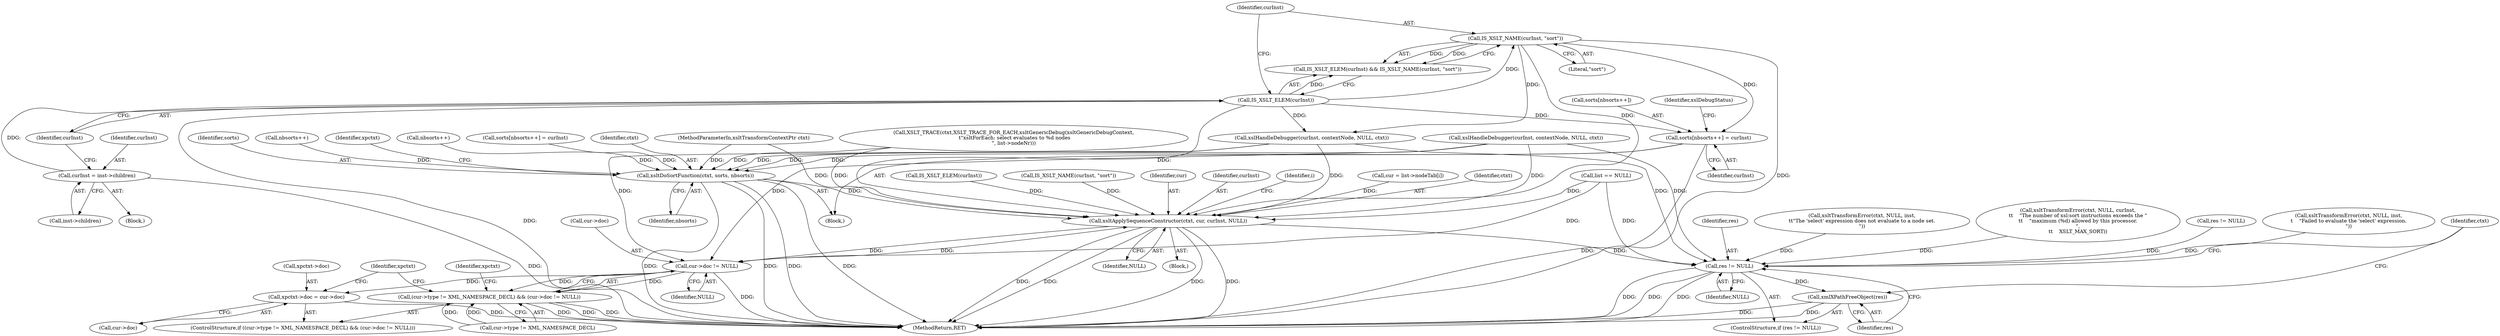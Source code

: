digraph "0_Chrome_96dbafe288dbe2f0cc45fa3c39daf6d0c37acbab_40@array" {
"1000333" [label="(Call,sorts[nbsorts++] = curInst)"];
"1000324" [label="(Call,IS_XSLT_NAME(curInst, \"sort\"))"];
"1000322" [label="(Call,IS_XSLT_ELEM(curInst))"];
"1000315" [label="(Call,curInst = inst->children)"];
"1000395" [label="(Call,xsltDoSortFunction(ctxt, sorts, nbsorts))"];
"1000456" [label="(Call,xsltApplySequenceConstructor(ctxt, cur, curInst, NULL))"];
"1000437" [label="(Call,cur->doc != NULL)"];
"1000431" [label="(Call,(cur->type != XML_NAMESPACE_DECL) && (cur->doc != NULL))"];
"1000442" [label="(Call,xpctxt->doc = cur->doc)"];
"1000464" [label="(Call,res != NULL)"];
"1000467" [label="(Call,xmlXPathFreeObject(res))"];
"1000327" [label="(Block,)"];
"1000396" [label="(Identifier,ctxt)"];
"1000334" [label="(Call,sorts[nbsorts++])"];
"1000336" [label="(Call,nbsorts++)"];
"1000438" [label="(Call,cur->doc)"];
"1000465" [label="(Identifier,res)"];
"1000321" [label="(Call,IS_XSLT_ELEM(curInst) && IS_XSLT_NAME(curInst, \"sort\"))"];
"1000457" [label="(Identifier,ctxt)"];
"1000468" [label="(Identifier,res)"];
"1000323" [label="(Identifier,curInst)"];
"1000315" [label="(Call,curInst = inst->children)"];
"1000110" [label="(MethodParameterIn,xsltTransformContextPtr ctxt)"];
"1000417" [label="(Block,)"];
"1000316" [label="(Identifier,curInst)"];
"1000504" [label="(MethodReturn,RET)"];
"1000443" [label="(Call,xpctxt->doc)"];
"1000265" [label="(Call,xsltTransformError(ctxt, NULL, inst,\n\t\t\"The 'select' expression does not evaluate to a node set.\n\"))"];
"1000375" [label="(Call,sorts[nbsorts++] = curInst)"];
"1000325" [label="(Identifier,curInst)"];
"1000466" [label="(Identifier,NULL)"];
"1000395" [label="(Call,xsltDoSortFunction(ctxt, sorts, nbsorts))"];
"1000456" [label="(Call,xsltApplySequenceConstructor(ctxt, cur, curInst, NULL))"];
"1000301" [label="(Call,XSLT_TRACE(ctxt,XSLT_TRACE_FOR_EACH,xsltGenericDebug(xsltGenericDebugContext,\n \t\"xsltForEach: select evaluates to %d nodes\n\", list->nodeNr)))"];
"1000464" [label="(Call,res != NULL)"];
"1000467" [label="(Call,xmlXPathFreeObject(res))"];
"1000317" [label="(Call,inst->children)"];
"1000397" [label="(Identifier,sorts)"];
"1000355" [label="(Call,IS_XSLT_ELEM(curInst))"];
"1000357" [label="(Call,IS_XSLT_NAME(curInst, \"sort\"))"];
"1000471" [label="(Identifier,ctxt)"];
"1000458" [label="(Identifier,cur)"];
"1000378" [label="(Call,nbsorts++)"];
"1000442" [label="(Call,xpctxt->doc = cur->doc)"];
"1000401" [label="(Identifier,xpctxt)"];
"1000366" [label="(Call,xsltTransformError(ctxt, NULL, curInst,\n\t\t    \"The number of xsl:sort instructions exceeds the \"\n\t\t    \"maximum (%d) allowed by this processor.\n\",\n\t\t    XSLT_MAX_SORT))"];
"1000431" [label="(Call,(cur->type != XML_NAMESPACE_DECL) && (cur->doc != NULL))"];
"1000326" [label="(Literal,\"sort\")"];
"1000324" [label="(Call,IS_XSLT_NAME(curInst, \"sort\"))"];
"1000398" [label="(Identifier,nbsorts)"];
"1000292" [label="(Call,list == NULL)"];
"1000341" [label="(Identifier,xslDebugStatus)"];
"1000333" [label="(Call,sorts[nbsorts++] = curInst)"];
"1000437" [label="(Call,cur->doc != NULL)"];
"1000463" [label="(ControlStructure,if (res != NULL))"];
"1000248" [label="(Call,res != NULL)"];
"1000430" [label="(ControlStructure,if ((cur->type != XML_NAMESPACE_DECL) && (cur->doc != NULL)))"];
"1000114" [label="(Block,)"];
"1000322" [label="(Call,IS_XSLT_ELEM(curInst))"];
"1000444" [label="(Identifier,xpctxt)"];
"1000460" [label="(Identifier,NULL)"];
"1000279" [label="(Call,xsltTransformError(ctxt, NULL, inst,\n\t    \"Failed to evaluate the 'select' expression.\n\"))"];
"1000459" [label="(Identifier,curInst)"];
"1000338" [label="(Identifier,curInst)"];
"1000343" [label="(Call,xslHandleDebugger(curInst, contextNode, NULL, ctxt))"];
"1000432" [label="(Call,cur->type != XML_NAMESPACE_DECL)"];
"1000451" [label="(Identifier,xpctxt)"];
"1000416" [label="(Identifier,i)"];
"1000385" [label="(Call,xslHandleDebugger(curInst, contextNode, NULL, ctxt))"];
"1000418" [label="(Call,cur = list->nodeTab[i])"];
"1000446" [label="(Call,cur->doc)"];
"1000441" [label="(Identifier,NULL)"];
"1000333" -> "1000327"  [label="AST: "];
"1000333" -> "1000338"  [label="CFG: "];
"1000334" -> "1000333"  [label="AST: "];
"1000338" -> "1000333"  [label="AST: "];
"1000341" -> "1000333"  [label="CFG: "];
"1000333" -> "1000504"  [label="DDG: "];
"1000324" -> "1000333"  [label="DDG: "];
"1000322" -> "1000333"  [label="DDG: "];
"1000333" -> "1000395"  [label="DDG: "];
"1000324" -> "1000321"  [label="AST: "];
"1000324" -> "1000326"  [label="CFG: "];
"1000325" -> "1000324"  [label="AST: "];
"1000326" -> "1000324"  [label="AST: "];
"1000321" -> "1000324"  [label="CFG: "];
"1000324" -> "1000504"  [label="DDG: "];
"1000324" -> "1000321"  [label="DDG: "];
"1000324" -> "1000321"  [label="DDG: "];
"1000322" -> "1000324"  [label="DDG: "];
"1000324" -> "1000343"  [label="DDG: "];
"1000324" -> "1000456"  [label="DDG: "];
"1000322" -> "1000321"  [label="AST: "];
"1000322" -> "1000323"  [label="CFG: "];
"1000323" -> "1000322"  [label="AST: "];
"1000325" -> "1000322"  [label="CFG: "];
"1000321" -> "1000322"  [label="CFG: "];
"1000322" -> "1000504"  [label="DDG: "];
"1000322" -> "1000321"  [label="DDG: "];
"1000315" -> "1000322"  [label="DDG: "];
"1000322" -> "1000343"  [label="DDG: "];
"1000322" -> "1000456"  [label="DDG: "];
"1000315" -> "1000114"  [label="AST: "];
"1000315" -> "1000317"  [label="CFG: "];
"1000316" -> "1000315"  [label="AST: "];
"1000317" -> "1000315"  [label="AST: "];
"1000323" -> "1000315"  [label="CFG: "];
"1000315" -> "1000504"  [label="DDG: "];
"1000395" -> "1000327"  [label="AST: "];
"1000395" -> "1000398"  [label="CFG: "];
"1000396" -> "1000395"  [label="AST: "];
"1000397" -> "1000395"  [label="AST: "];
"1000398" -> "1000395"  [label="AST: "];
"1000401" -> "1000395"  [label="CFG: "];
"1000395" -> "1000504"  [label="DDG: "];
"1000395" -> "1000504"  [label="DDG: "];
"1000395" -> "1000504"  [label="DDG: "];
"1000395" -> "1000504"  [label="DDG: "];
"1000385" -> "1000395"  [label="DDG: "];
"1000343" -> "1000395"  [label="DDG: "];
"1000301" -> "1000395"  [label="DDG: "];
"1000110" -> "1000395"  [label="DDG: "];
"1000375" -> "1000395"  [label="DDG: "];
"1000378" -> "1000395"  [label="DDG: "];
"1000336" -> "1000395"  [label="DDG: "];
"1000395" -> "1000456"  [label="DDG: "];
"1000456" -> "1000417"  [label="AST: "];
"1000456" -> "1000460"  [label="CFG: "];
"1000457" -> "1000456"  [label="AST: "];
"1000458" -> "1000456"  [label="AST: "];
"1000459" -> "1000456"  [label="AST: "];
"1000460" -> "1000456"  [label="AST: "];
"1000416" -> "1000456"  [label="CFG: "];
"1000456" -> "1000504"  [label="DDG: "];
"1000456" -> "1000504"  [label="DDG: "];
"1000456" -> "1000504"  [label="DDG: "];
"1000456" -> "1000504"  [label="DDG: "];
"1000456" -> "1000437"  [label="DDG: "];
"1000301" -> "1000456"  [label="DDG: "];
"1000110" -> "1000456"  [label="DDG: "];
"1000418" -> "1000456"  [label="DDG: "];
"1000355" -> "1000456"  [label="DDG: "];
"1000357" -> "1000456"  [label="DDG: "];
"1000292" -> "1000456"  [label="DDG: "];
"1000385" -> "1000456"  [label="DDG: "];
"1000437" -> "1000456"  [label="DDG: "];
"1000343" -> "1000456"  [label="DDG: "];
"1000456" -> "1000464"  [label="DDG: "];
"1000437" -> "1000431"  [label="AST: "];
"1000437" -> "1000441"  [label="CFG: "];
"1000438" -> "1000437"  [label="AST: "];
"1000441" -> "1000437"  [label="AST: "];
"1000431" -> "1000437"  [label="CFG: "];
"1000437" -> "1000504"  [label="DDG: "];
"1000437" -> "1000431"  [label="DDG: "];
"1000437" -> "1000431"  [label="DDG: "];
"1000292" -> "1000437"  [label="DDG: "];
"1000385" -> "1000437"  [label="DDG: "];
"1000343" -> "1000437"  [label="DDG: "];
"1000437" -> "1000442"  [label="DDG: "];
"1000431" -> "1000430"  [label="AST: "];
"1000431" -> "1000432"  [label="CFG: "];
"1000432" -> "1000431"  [label="AST: "];
"1000444" -> "1000431"  [label="CFG: "];
"1000451" -> "1000431"  [label="CFG: "];
"1000431" -> "1000504"  [label="DDG: "];
"1000431" -> "1000504"  [label="DDG: "];
"1000431" -> "1000504"  [label="DDG: "];
"1000432" -> "1000431"  [label="DDG: "];
"1000432" -> "1000431"  [label="DDG: "];
"1000442" -> "1000430"  [label="AST: "];
"1000442" -> "1000446"  [label="CFG: "];
"1000443" -> "1000442"  [label="AST: "];
"1000446" -> "1000442"  [label="AST: "];
"1000451" -> "1000442"  [label="CFG: "];
"1000442" -> "1000504"  [label="DDG: "];
"1000464" -> "1000463"  [label="AST: "];
"1000464" -> "1000466"  [label="CFG: "];
"1000465" -> "1000464"  [label="AST: "];
"1000466" -> "1000464"  [label="AST: "];
"1000468" -> "1000464"  [label="CFG: "];
"1000471" -> "1000464"  [label="CFG: "];
"1000464" -> "1000504"  [label="DDG: "];
"1000464" -> "1000504"  [label="DDG: "];
"1000464" -> "1000504"  [label="DDG: "];
"1000248" -> "1000464"  [label="DDG: "];
"1000292" -> "1000464"  [label="DDG: "];
"1000366" -> "1000464"  [label="DDG: "];
"1000265" -> "1000464"  [label="DDG: "];
"1000385" -> "1000464"  [label="DDG: "];
"1000279" -> "1000464"  [label="DDG: "];
"1000343" -> "1000464"  [label="DDG: "];
"1000464" -> "1000467"  [label="DDG: "];
"1000467" -> "1000463"  [label="AST: "];
"1000467" -> "1000468"  [label="CFG: "];
"1000468" -> "1000467"  [label="AST: "];
"1000471" -> "1000467"  [label="CFG: "];
"1000467" -> "1000504"  [label="DDG: "];
"1000467" -> "1000504"  [label="DDG: "];
}
